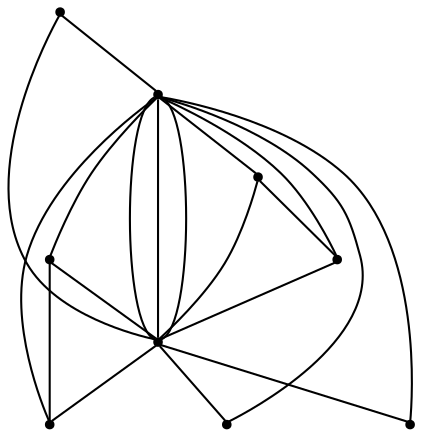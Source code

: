 graph {
  node [shape=point,comment="{\"directed\":false,\"doi\":\"10.1007/978-3-030-35802-0_39\",\"figure\":\"2 (1)\"}"]

  v0 [pos="615.0271759741217,373.4521784869379"]
  v1 [pos="481.6725747764716,146.752327991188"]
  v2 [pos="581.6885316361233,346.7817424965545"]
  v3 [pos="414.99527020337035,280.10527099476565"]
  v4 [pos="548.3498872981249,280.10527099476565"]
  v5 [pos="414.99527020337035,320.11105215561753"]
  v6 [pos="548.3498872981249,320.11105215561753"]
  v7 [pos="481.6725747764716,306.7757069851491"]
  v8 [pos="381.656625865372,346.78174249655444"]

  v0 -- v1 [id="-1",pos="615.0271759741217,373.4521784869379 648.361623476552,373.4521784869379 748.3775564905472,146.752169022092 481.6725747764716,146.752327991188"]
  v2 -- v1 [id="-2",pos="581.6885316361233,346.7817424965545 648.361623476552,293.44042540231897 648.361623476552,146.752169022092 481.6725747764716,146.752327991188"]
  v1 -- v3 [id="-3",pos="481.6725747764716,146.752327991188 381.65246877256504,173.4227639815714 381.65246877256504,253.43451706619032 414.99527020337035,280.10527099476565"]
  v1 -- v4 [id="-4",pos="481.6725747764716,146.752327991188 581.6843348005553,173.42292295066733 581.6843348005553,253.43467603528626 548.3498872981249,280.10527099476565"]
  v1 -- v5 [id="-5",pos="481.6725747764716,146.752327991188 348.31382443456664,146.752327991188 364.98314660356584,293.4405525775957 414.99527020337035,320.11105215561753"]
  v1 -- v6 [id="-6",pos="481.6725747764716,146.752327991188 615.0229791385538,146.752327991188 598.3536569695545,293.4405525775957 548.3498872981249,320.11105215561753"]
  v7 -- v0 [id="-7",pos="481.6725747764716,306.7757069851491 481.6684017865602,324.5574813569669 526.1213159176777,346.78158352745857 615.0271759741217,373.4521784869379"]
  v7 -- v1 [id="-8",pos="481.6725747764716,306.7757069851491 392.76673856568425,253.43451706619032 392.76673856568425,200.09335894105078 481.6725747764716,146.752327991188"]
  v5 -- v7 [id="-12",pos="414.99527020337035,320.11105215561753 481.6725747764716,306.7757069851491 481.6725747764716,306.7757069851491 481.6725747764716,306.7757069851491"]
  v3 -- v5 [id="-13",pos="414.99527020337035,280.10527099476565 414.99527020337035,320.11105215561753 414.99527020337035,320.11105215561753 414.99527020337035,320.11105215561753"]
  v7 -- v1 [id="-19",pos="481.6725747764716,306.7757069851491 481.6725747764716,146.752327991188 481.6725747764716,146.752327991188 481.6725747764716,146.752327991188"]
  v7 -- v8 [id="-53",pos="481.6725747764716,306.7757069851491 381.656625865372,346.78174249655444 381.656625865372,346.78174249655444 381.656625865372,346.78174249655444"]
  v7 -- v3 [id="-54",pos="481.6725747764716,306.7757069851491 414.99527020337035,280.10527099476565 414.99527020337035,280.10527099476565 414.99527020337035,280.10527099476565"]
  v7 -- v6 [id="-58",pos="481.6725747764716,306.7757069851491 548.3498872981249,320.11105215561753 548.3498872981249,320.11105215561753 548.3498872981249,320.11105215561753"]
  v7 -- v2 [id="-59",pos="481.6725747764716,306.7757069851491 581.6885316361233,346.7817424965545 581.6885316361233,346.7817424965545 581.6885316361233,346.7817424965545"]
  v4 -- v6 [id="-101",pos="548.3498872981249,280.10527099476565 548.3498872981249,320.11105215561753 548.3498872981249,320.11105215561753 548.3498872981249,320.11105215561753"]
  v4 -- v7 [id="-102",pos="548.3498872981249,280.10527099476565 481.6725747764716,306.7757069851491 481.6725747764716,306.7757069851491 481.6725747764716,306.7757069851491"]
  v8 -- v1 [id="-109",pos="381.656625865372,346.78174249655444 314.97518009656824,293.44042540231897 314.97518009656824,146.752169022092 481.6725747764716,146.752327991188"]
  v7 -- v1 [id="-110",pos="481.6725747764716,306.7757069851491 570.5700968016449,253.43451706619032 570.5700968016449,200.09335894105078 481.6725747764716,146.752327991188"]
}